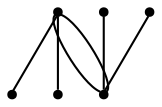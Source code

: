 graph {
  node [shape=point,comment="{\"directed\":false,\"doi\":\"10.1007/978-3-030-68766-3_31\",\"figure\":\"1 (1)\"}"]

  v0 [pos="1297.2483283122447,1145.1865279387193"]
  v1 [pos="1294.1145639112565,1100.5967139270642"]
  v2 [pos="1352.2904626715497,1138.6731189641946"]
  v3 [pos="1112.6272424901767,1105.0723934420685"]
  v4 [pos="1053.0812676821643,1049.1641069740767"]
  v5 [pos="1046.4333847597281,1166.5980277814454"]

  v0 -- v1 [id="-1",pos="1297.2483283122447,1145.1865279387193 1296.2770638467518,1132.7241604746819 1295.4204748486484,1117.1696650303475 1294.1145639112565,1100.5967139270642"]
  v0 -- v3 [id="-2",pos="1297.2483283122447,1145.1865279387193 1300.4979483677412,1165.192928877349 1305.0872260770602,1176.9775993547805 1311.2296726825268,1187.11354600558 1321.1645998868119,1203.507583757396 1335.1585029695896,1215.5844023890504 1353.8531162422669,1219.8600351937116 1372.5478566917798,1224.1398011948672 1395.943180154357,1220.618444956668 1416.129832059898,1209.0751266110206 1436.3204264473363,1197.5275478936014 1453.3065461133065,1177.9622038528673 1455.427728550873,1154.2253835591382 1457.5531078240078,1130.492696461904 1444.809353033171,1102.5969266799407 1425.8521195954013,1084.5984456365245 1406.8908164988989,1066.604161377241 1381.7076410843274,1058.5071658565046 1348.3356764154553,1053.8023164927795 1314.9637117465832,1049.0974671290546 1273.3987609878425,1047.780567138208 1236.3553282579287,1053.0771630646957 1199.307698692447,1058.3737589911836 1166.785911168196,1070.2838508350062 1137.1727850462823,1087.8447217510925 1128.7056412866007,1092.8684803824171 1120.4767787913831,1098.3541172151304 1112.6272424901767,1105.0723934420685"]
  v0 -- v2 [id="-3",pos="1297.2483283122447,1145.1865279387193 1313.7291322105336,1143.4886892464071 1332.1542730254623,1141.603073016211 1352.2904626715497,1138.6731189641946"]
  v0 -- v3 [id="-4",pos="1297.2483283122447,1145.1865279387193 1230.5919093050652,1149.5566166314093 1193.4105930943704,1143.5791987976716 1161.9018119816553,1131.2886865191429 1144.425419246123,1124.4698944468435 1128.6949563077055,1115.708965358858 1112.6272424901767,1105.0723934420685"]
  v4 -- v3 [id="-5",pos="1053.0812676821643,1049.1641069740767 1074.7233728129888,1071.7262187239676 1093.77833471897,1090.0815216668518 1112.6272424901767,1105.0723934420685"]
  v5 -- v3 [id="-6",pos="1046.4333847597281,1166.5980277814454 1071.1946542299547,1139.8585156026556 1091.7143919432356,1120.0024129714454 1112.6272424901767,1105.0723934420685"]
}